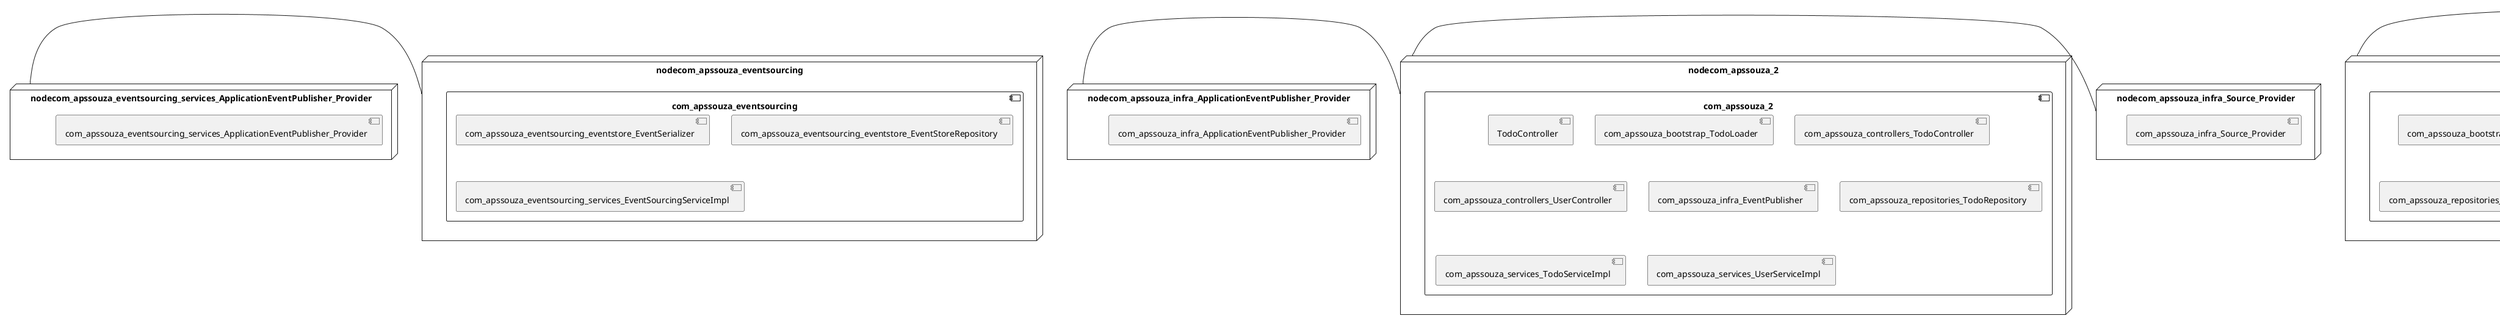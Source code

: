 @startuml
skinparam fixCircleLabelOverlapping true
skinparam componentStyle uml2
node nodecom_apssouza {
component com_apssouza {
[com_apssouza_bootstrap_UserLoader] [[apssouza22-java-microservice.system#_eNdg4ZGvEe-PGa8FcpmdYA]]
[com_apssouza_controllers_AccountController] [[apssouza22-java-microservice.system#_eNdg4ZGvEe-PGa8FcpmdYA]]
[com_apssouza_repositories_AccountRepository] [[apssouza22-java-microservice.system#_eNdg4ZGvEe-PGa8FcpmdYA]]
[com_apssouza_services_AccountServiceImpl] [[apssouza22-java-microservice.system#_eNdg4ZGvEe-PGa8FcpmdYA]]
}
}
node nodecom_apssouza_2 {
component com_apssouza_2 {
[TodoController] [[apssouza22-java-microservice.system#_eNdg4ZGvEe-PGa8FcpmdYA]]
[com_apssouza_bootstrap_TodoLoader] [[apssouza22-java-microservice.system#_eNdg4ZGvEe-PGa8FcpmdYA]]
[com_apssouza_controllers_TodoController] [[apssouza22-java-microservice.system#_eNdg4ZGvEe-PGa8FcpmdYA]]
[com_apssouza_controllers_UserController] [[apssouza22-java-microservice.system#_eNdg4ZGvEe-PGa8FcpmdYA]]
[com_apssouza_infra_EventPublisher] [[apssouza22-java-microservice.system#_eNdg4ZGvEe-PGa8FcpmdYA]]
[com_apssouza_repositories_TodoRepository] [[apssouza22-java-microservice.system#_eNdg4ZGvEe-PGa8FcpmdYA]]
[com_apssouza_services_TodoServiceImpl] [[apssouza22-java-microservice.system#_eNdg4ZGvEe-PGa8FcpmdYA]]
[com_apssouza_services_UserServiceImpl] [[apssouza22-java-microservice.system#_eNdg4ZGvEe-PGa8FcpmdYA]]
}
}
node nodecom_apssouza_3 {
component com_apssouza_3 {
[com_apssouza_controllers_TodoServiceStatisticsController] [[apssouza22-java-microservice.system#_eNdg4ZGvEe-PGa8FcpmdYA]]
[com_apssouza_monitors_TodoServiceMethodInvokedStore] [[apssouza22-java-microservice.system#_eNdg4ZGvEe-PGa8FcpmdYA]]
}
}
node nodecom_apssouza_4 {
component com_apssouza_4 {
[com_apssouza_eventsourcing_commands_EmailCommandHandler] [[apssouza22-java-microservice.system#_eNdg4ZGvEe-PGa8FcpmdYA]]
[com_apssouza_mailservice_controllers_NotifyController] [[apssouza22-java-microservice.system#_eNdg4ZGvEe-PGa8FcpmdYA]]
}
}
node nodecom_apssouza_5 {
component com_apssouza_5 {
[com_apssouza_controllers_TodoChangesController] [[apssouza22-java-microservice.system#_eNdg4ZGvEe-PGa8FcpmdYA]]
[com_apssouza_monitors_TodoStoreEventChanges] [[apssouza22-java-microservice.system#_eNdg4ZGvEe-PGa8FcpmdYA]]
}
}
node nodecom_apssouza_eventsourcing {
component com_apssouza_eventsourcing {
[com_apssouza_eventsourcing_eventstore_EventSerializer] [[apssouza22-java-microservice.system#_eNdg4ZGvEe-PGa8FcpmdYA]]
[com_apssouza_eventsourcing_eventstore_EventStoreRepository] [[apssouza22-java-microservice.system#_eNdg4ZGvEe-PGa8FcpmdYA]]
[com_apssouza_eventsourcing_services_EventSourcingServiceImpl] [[apssouza22-java-microservice.system#_eNdg4ZGvEe-PGa8FcpmdYA]]
}
}
node nodecom_apssouza_mailservice {
component com_apssouza_mailservice {
[com_apssouza_mailservice_controllers_EmailController] [[apssouza22-java-microservice.system#_eNdg4ZGvEe-PGa8FcpmdYA]]
[com_apssouza_mailservice_repository_EmailRepository] [[apssouza22-java-microservice.system#_eNdg4ZGvEe-PGa8FcpmdYA]]
}
}
node nodeUserClient {
[UserClient] [[apssouza22-java-microservice.system#_eNdg4ZGvEe-PGa8FcpmdYA]]
}
node nodecom_apssouza_clients_UserClient {
[com_apssouza_clients_UserClient] [[apssouza22-java-microservice.system#_eNdg4ZGvEe-PGa8FcpmdYA]]
}
node nodecom_apssouza_eventsourcing_services_ApplicationEventPublisher_Provider {
[com_apssouza_eventsourcing_services_ApplicationEventPublisher_Provider] [[apssouza22-java-microservice.system#_eNdg4ZGvEe-PGa8FcpmdYA]]
}
node nodecom_apssouza_infra_ApplicationEventPublisher_Provider {
[com_apssouza_infra_ApplicationEventPublisher_Provider] [[apssouza22-java-microservice.system#_eNdg4ZGvEe-PGa8FcpmdYA]]
}
node nodecom_apssouza_infra_Source_Provider {
[com_apssouza_infra_Source_Provider] [[apssouza22-java-microservice.system#_eNdg4ZGvEe-PGa8FcpmdYA]]
}
node nodecom_apssouza_integrations_socket_TodoSocketController {
[com_apssouza_integrations_socket_TodoSocketController] [[apssouza22-java-microservice.system#_eNdg4ZGvEe-PGa8FcpmdYA]]
}
node nodeuser_users_Provider {
[user_users_Provider] [[apssouza22-java-microservice.system#_eNdg4ZGvEe-PGa8FcpmdYA]]
}
[nodecom_apssouza_eventsourcing_services_ApplicationEventPublisher_Provider] - [nodecom_apssouza_eventsourcing]
[nodecom_apssouza_infra_ApplicationEventPublisher_Provider] - [nodecom_apssouza_2]
[nodecom_apssouza_infra_Source_Provider] - [nodecom_apssouza_2]
[nodecom_apssouza] - [nodecom_apssouza_clients_UserClient]
[nodeuser_users_Provider] - [nodeUserClient]

@enduml
